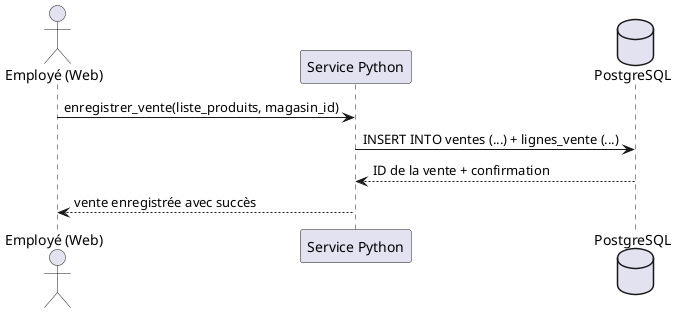 @startuml Enregistrer_une_vente

actor "Employé (Web)" as Web
participant "Service Python" as Service
database "PostgreSQL" as DB

Web -> Service : enregistrer_vente(liste_produits, magasin_id)
Service -> DB : INSERT INTO ventes (...) + lignes_vente (...)
DB --> Service : ID de la vente + confirmation
Service --> Web : vente enregistrée avec succès

@enduml
